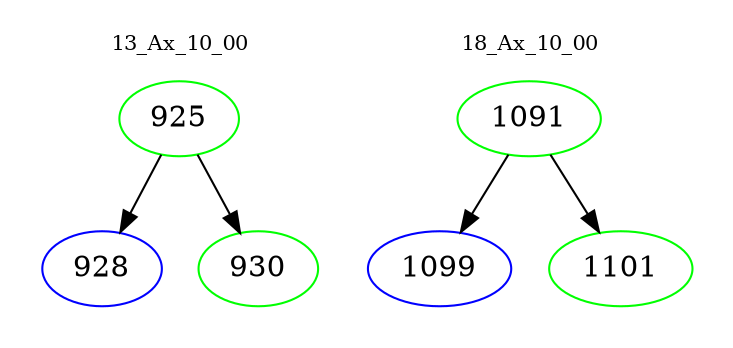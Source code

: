 digraph{
subgraph cluster_0 {
color = white
label = "13_Ax_10_00";
fontsize=10;
T0_925 [label="925", color="green"]
T0_925 -> T0_928 [color="black"]
T0_928 [label="928", color="blue"]
T0_925 -> T0_930 [color="black"]
T0_930 [label="930", color="green"]
}
subgraph cluster_1 {
color = white
label = "18_Ax_10_00";
fontsize=10;
T1_1091 [label="1091", color="green"]
T1_1091 -> T1_1099 [color="black"]
T1_1099 [label="1099", color="blue"]
T1_1091 -> T1_1101 [color="black"]
T1_1101 [label="1101", color="green"]
}
}

